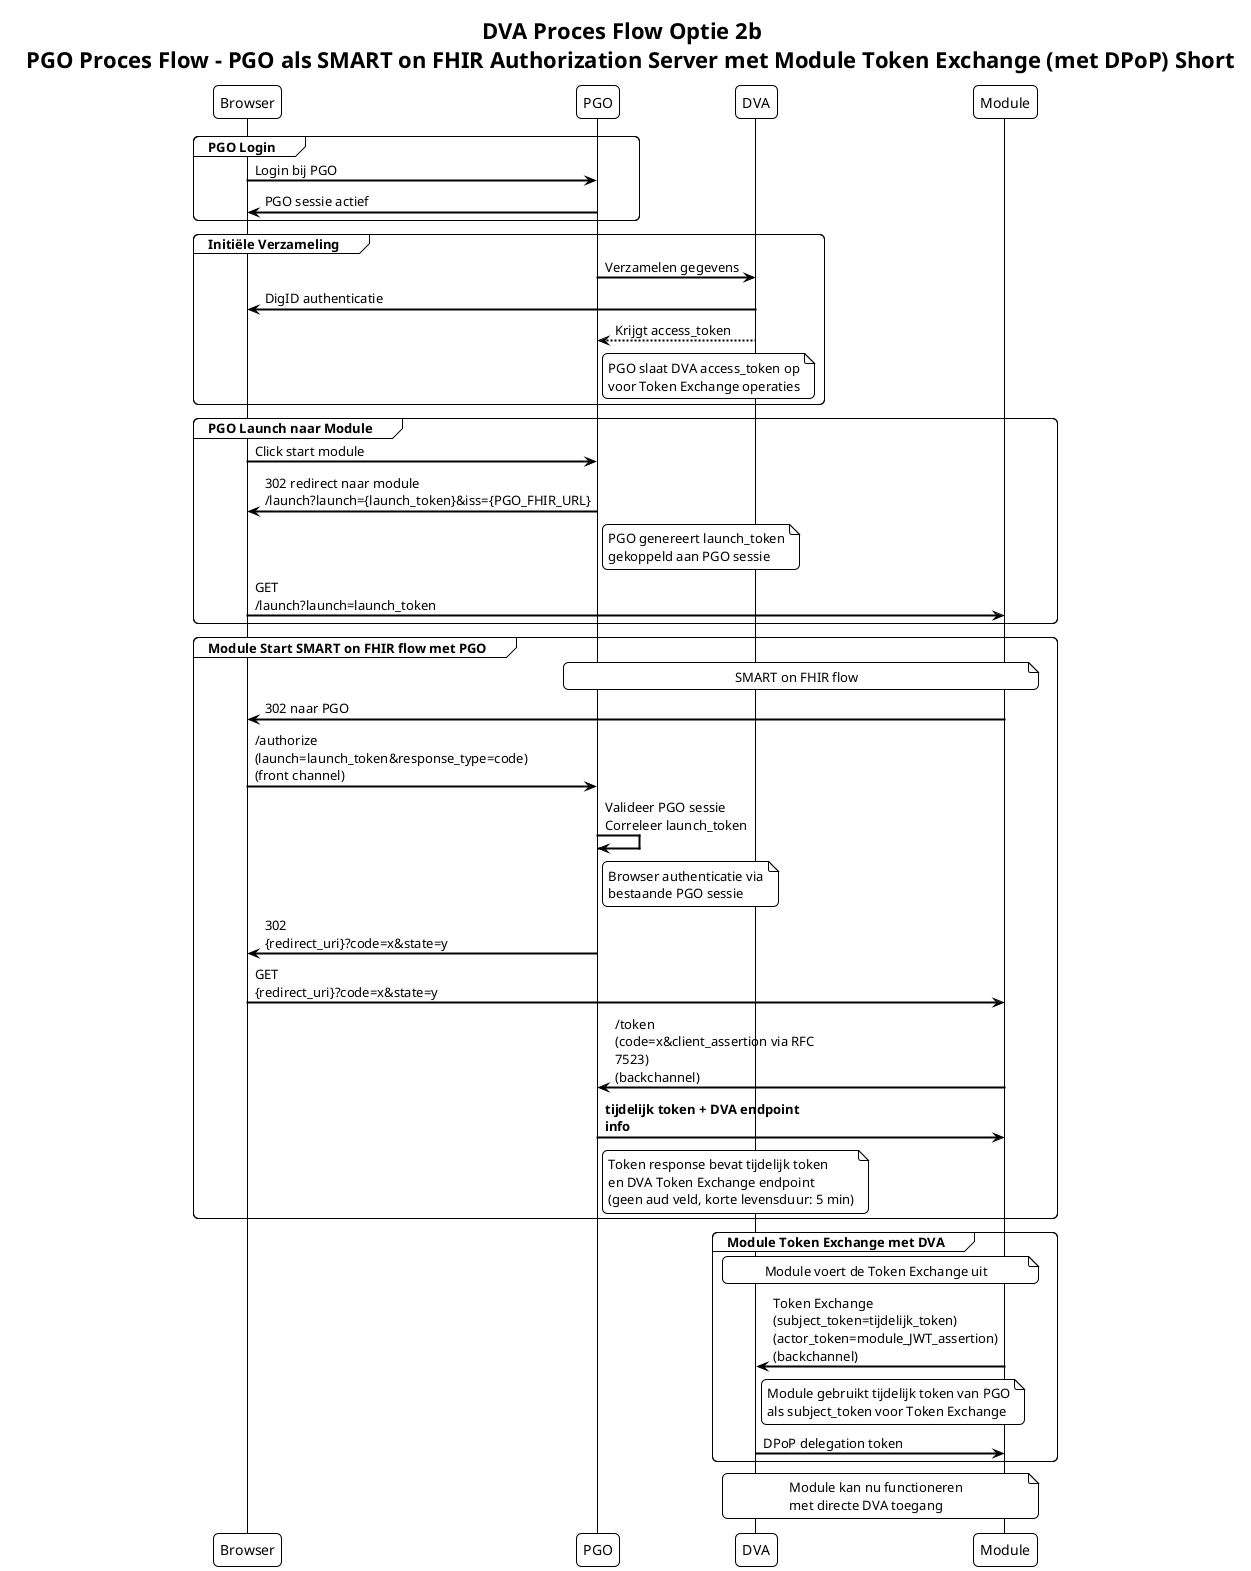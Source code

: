 @startuml
title DVA Proces Flow Optie 2b \n  PGO Proces Flow - PGO als SMART on FHIR Authorization Server met Module Token Exchange (met DPoP) Short

!theme plain
skinparam backgroundColor white
skinparam sequenceArrowThickness 2
skinparam roundcorner 10
skinparam maxMessageSize 200

participant "Browser" as BR
participant "PGO" as PGO
participant "DVA" as DVA
participant "Module" as MOD


group PGO Login
BR -> PGO : Login bij PGO
PGO -> BR : PGO sessie actief
end

group Initiële Verzameling
PGO -> DVA : Verzamelen gegevens
DVA -> BR: DigID authenticatie
DVA --> PGO : Krijgt access_token
note right of PGO
PGO slaat DVA access_token op
voor Token Exchange operaties
end note
end

group PGO Launch naar Module
BR -> PGO : Click start module
PGO -> BR : 302 redirect naar module\n/launch?launch={launch_token}&iss={PGO_FHIR_URL}
note right of PGO
PGO genereert launch_token
gekoppeld aan PGO sessie
end note
BR -> MOD : GET /launch?launch=launch_token
end

group Module Start SMART on FHIR flow met PGO
note over MOD, PGO : SMART on FHIR flow

MOD -> BR : 302 naar PGO
BR -> PGO : /authorize\n(launch=launch_token&response_type=code)\n(front channel)
PGO -> PGO : Valideer PGO sessie\nCorreleer launch_token
note right of PGO
Browser authenticatie via
bestaande PGO sessie
end note
PGO -> BR : 302 {redirect_uri}?code=x&state=y
BR -> MOD : GET {redirect_uri}?code=x&state=y

MOD -> PGO : /token\n(code=x&client_assertion via RFC 7523)\n(backchannel)
PGO -> MOD : **tijdelijk token + DVA endpoint info**
note right of PGO
Token response bevat tijdelijk token
en DVA Token Exchange endpoint
(geen aud veld, korte levensduur: 5 min)
end note
end

group Module Token Exchange met DVA
note over MOD, DVA : Module voert de Token Exchange uit
MOD -> DVA : Token Exchange\n(subject_token=tijdelijk_token)\n(actor_token=module_JWT_assertion)\n(backchannel)
note right of DVA
Module gebruikt tijdelijk token van PGO
als subject_token voor Token Exchange
end note
DVA -> MOD : DPoP delegation token
end

note over MOD, DVA : Module kan nu functioneren\nmet directe DVA toegang

@enduml
